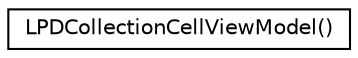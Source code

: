 digraph "Graphical Class Hierarchy"
{
  edge [fontname="Helvetica",fontsize="10",labelfontname="Helvetica",labelfontsize="10"];
  node [fontname="Helvetica",fontsize="10",shape=record];
  rankdir="LR";
  Node0 [label="LPDCollectionCellViewModel()",height=0.2,width=0.4,color="black", fillcolor="white", style="filled",URL="$category_l_p_d_collection_cell_view_model_07_08.html"];
}
